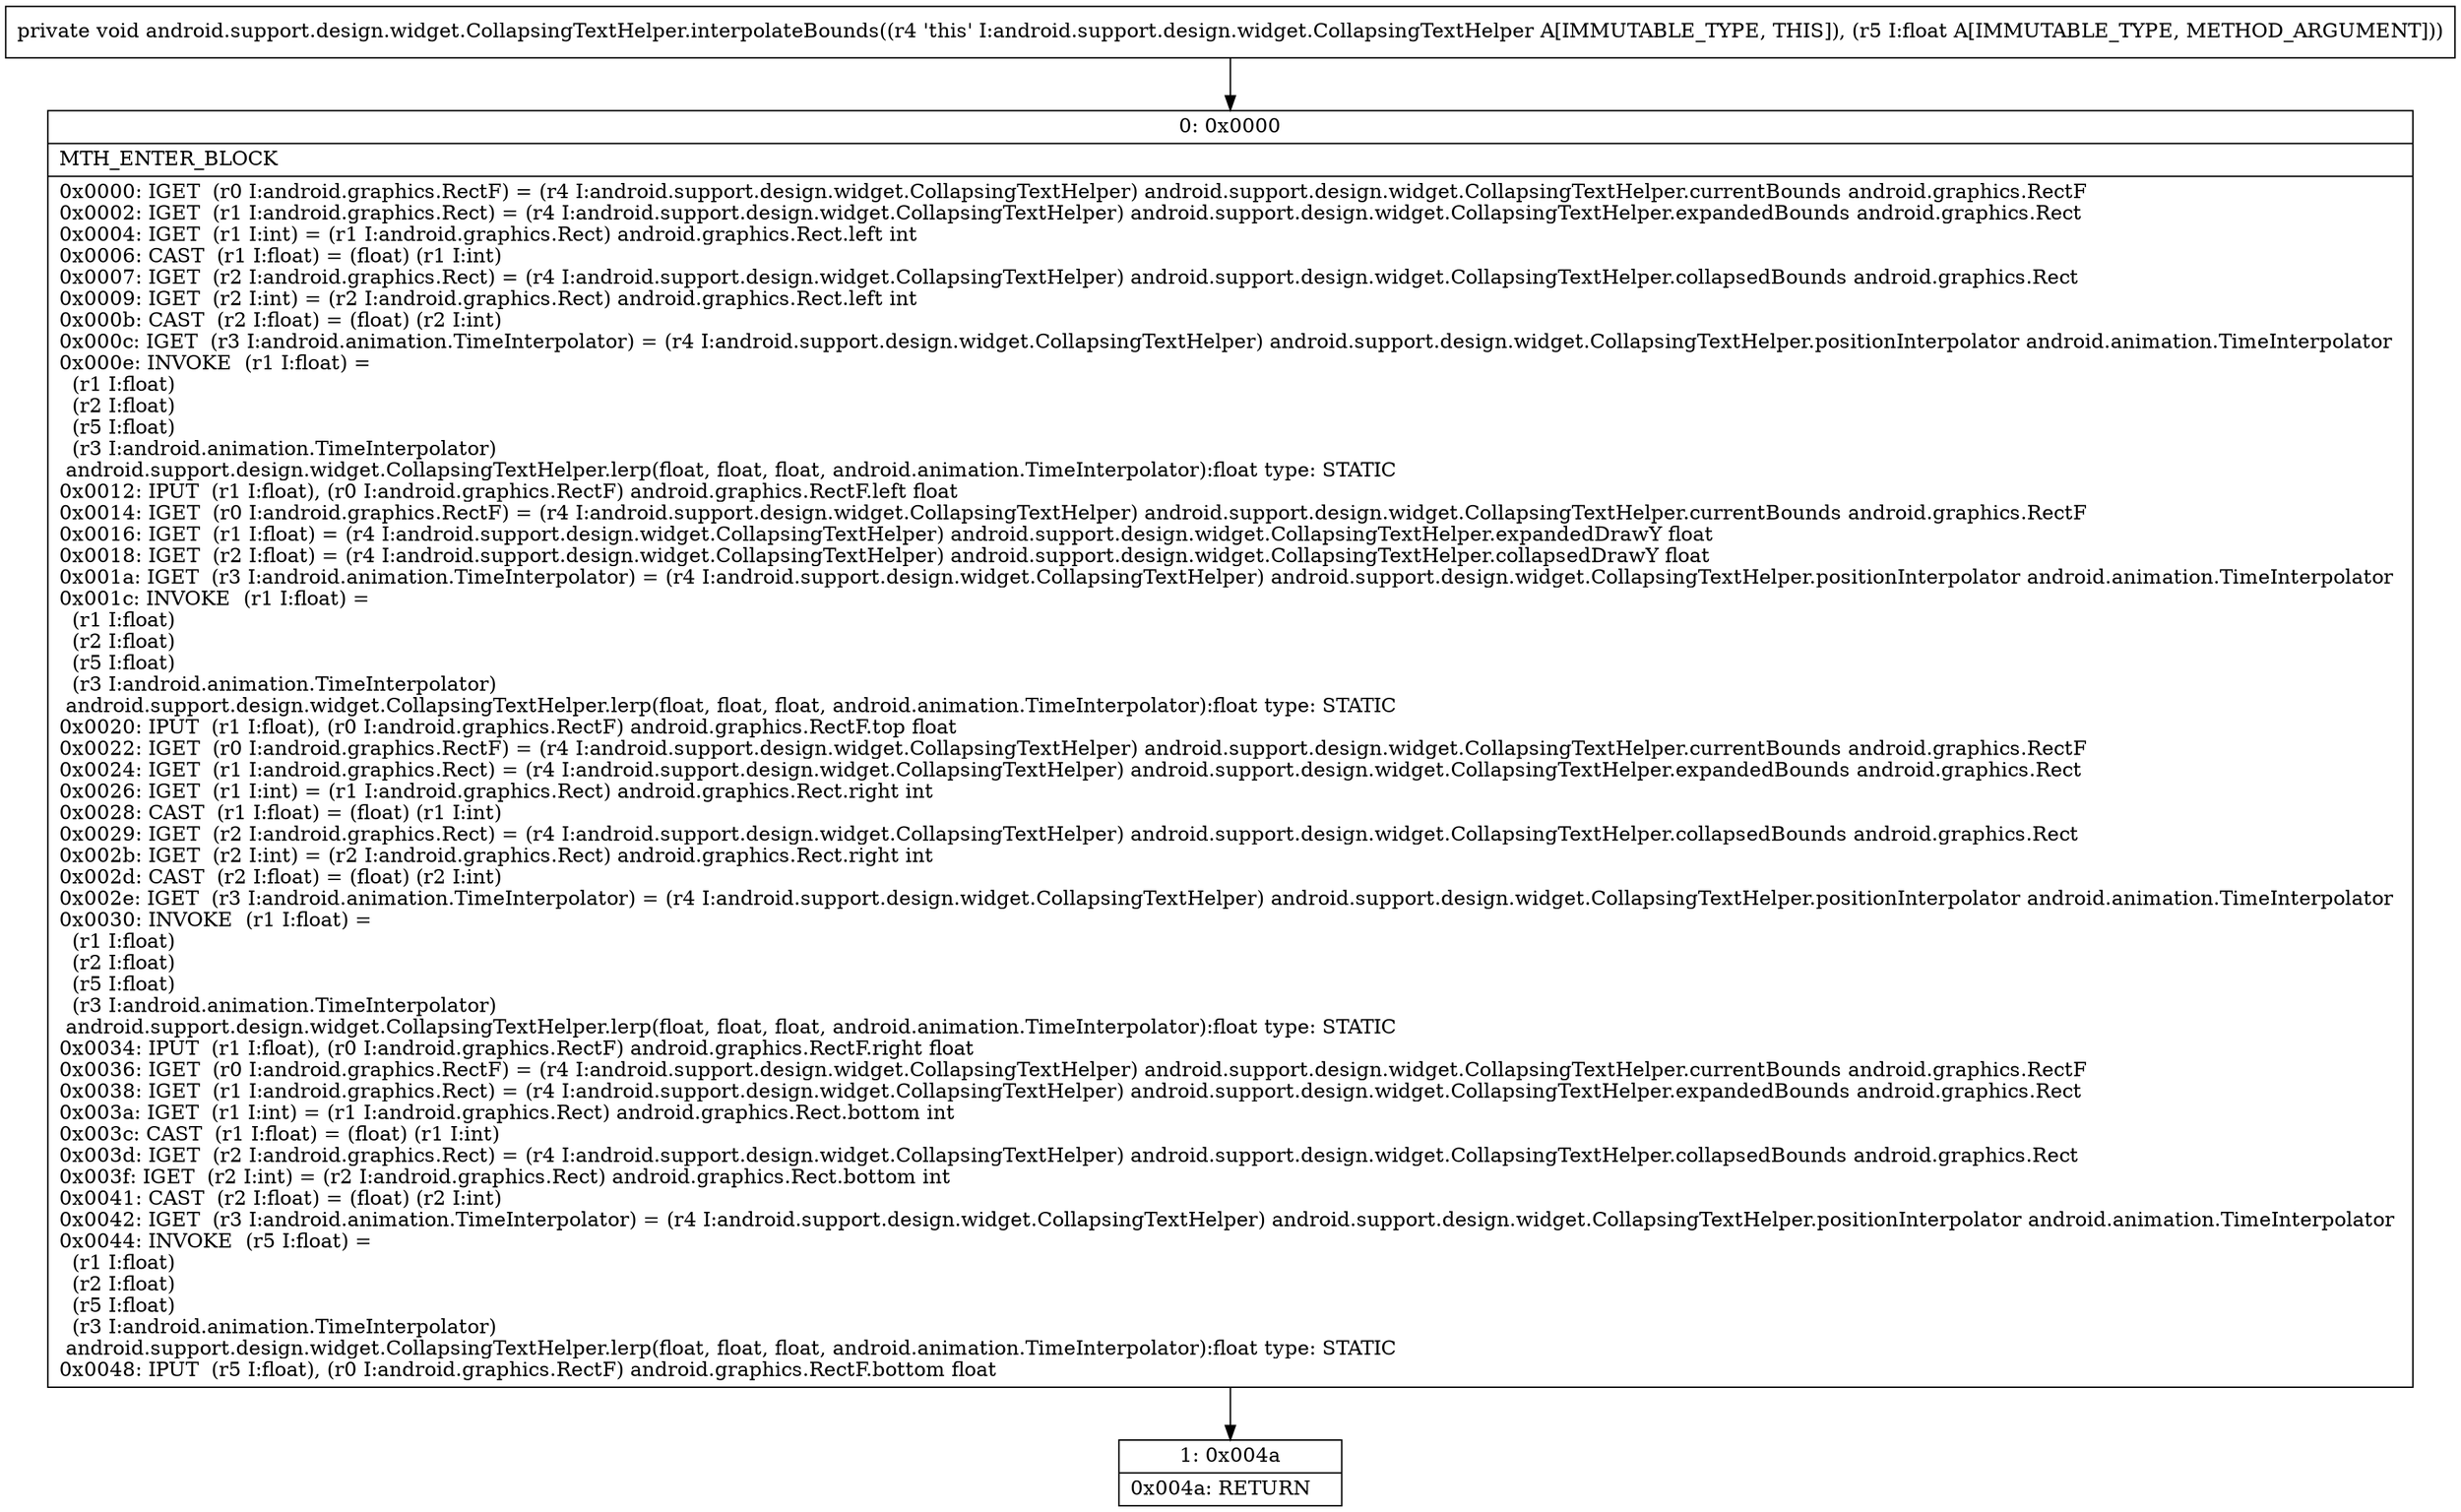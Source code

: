 digraph "CFG forandroid.support.design.widget.CollapsingTextHelper.interpolateBounds(F)V" {
Node_0 [shape=record,label="{0\:\ 0x0000|MTH_ENTER_BLOCK\l|0x0000: IGET  (r0 I:android.graphics.RectF) = (r4 I:android.support.design.widget.CollapsingTextHelper) android.support.design.widget.CollapsingTextHelper.currentBounds android.graphics.RectF \l0x0002: IGET  (r1 I:android.graphics.Rect) = (r4 I:android.support.design.widget.CollapsingTextHelper) android.support.design.widget.CollapsingTextHelper.expandedBounds android.graphics.Rect \l0x0004: IGET  (r1 I:int) = (r1 I:android.graphics.Rect) android.graphics.Rect.left int \l0x0006: CAST  (r1 I:float) = (float) (r1 I:int) \l0x0007: IGET  (r2 I:android.graphics.Rect) = (r4 I:android.support.design.widget.CollapsingTextHelper) android.support.design.widget.CollapsingTextHelper.collapsedBounds android.graphics.Rect \l0x0009: IGET  (r2 I:int) = (r2 I:android.graphics.Rect) android.graphics.Rect.left int \l0x000b: CAST  (r2 I:float) = (float) (r2 I:int) \l0x000c: IGET  (r3 I:android.animation.TimeInterpolator) = (r4 I:android.support.design.widget.CollapsingTextHelper) android.support.design.widget.CollapsingTextHelper.positionInterpolator android.animation.TimeInterpolator \l0x000e: INVOKE  (r1 I:float) = \l  (r1 I:float)\l  (r2 I:float)\l  (r5 I:float)\l  (r3 I:android.animation.TimeInterpolator)\l android.support.design.widget.CollapsingTextHelper.lerp(float, float, float, android.animation.TimeInterpolator):float type: STATIC \l0x0012: IPUT  (r1 I:float), (r0 I:android.graphics.RectF) android.graphics.RectF.left float \l0x0014: IGET  (r0 I:android.graphics.RectF) = (r4 I:android.support.design.widget.CollapsingTextHelper) android.support.design.widget.CollapsingTextHelper.currentBounds android.graphics.RectF \l0x0016: IGET  (r1 I:float) = (r4 I:android.support.design.widget.CollapsingTextHelper) android.support.design.widget.CollapsingTextHelper.expandedDrawY float \l0x0018: IGET  (r2 I:float) = (r4 I:android.support.design.widget.CollapsingTextHelper) android.support.design.widget.CollapsingTextHelper.collapsedDrawY float \l0x001a: IGET  (r3 I:android.animation.TimeInterpolator) = (r4 I:android.support.design.widget.CollapsingTextHelper) android.support.design.widget.CollapsingTextHelper.positionInterpolator android.animation.TimeInterpolator \l0x001c: INVOKE  (r1 I:float) = \l  (r1 I:float)\l  (r2 I:float)\l  (r5 I:float)\l  (r3 I:android.animation.TimeInterpolator)\l android.support.design.widget.CollapsingTextHelper.lerp(float, float, float, android.animation.TimeInterpolator):float type: STATIC \l0x0020: IPUT  (r1 I:float), (r0 I:android.graphics.RectF) android.graphics.RectF.top float \l0x0022: IGET  (r0 I:android.graphics.RectF) = (r4 I:android.support.design.widget.CollapsingTextHelper) android.support.design.widget.CollapsingTextHelper.currentBounds android.graphics.RectF \l0x0024: IGET  (r1 I:android.graphics.Rect) = (r4 I:android.support.design.widget.CollapsingTextHelper) android.support.design.widget.CollapsingTextHelper.expandedBounds android.graphics.Rect \l0x0026: IGET  (r1 I:int) = (r1 I:android.graphics.Rect) android.graphics.Rect.right int \l0x0028: CAST  (r1 I:float) = (float) (r1 I:int) \l0x0029: IGET  (r2 I:android.graphics.Rect) = (r4 I:android.support.design.widget.CollapsingTextHelper) android.support.design.widget.CollapsingTextHelper.collapsedBounds android.graphics.Rect \l0x002b: IGET  (r2 I:int) = (r2 I:android.graphics.Rect) android.graphics.Rect.right int \l0x002d: CAST  (r2 I:float) = (float) (r2 I:int) \l0x002e: IGET  (r3 I:android.animation.TimeInterpolator) = (r4 I:android.support.design.widget.CollapsingTextHelper) android.support.design.widget.CollapsingTextHelper.positionInterpolator android.animation.TimeInterpolator \l0x0030: INVOKE  (r1 I:float) = \l  (r1 I:float)\l  (r2 I:float)\l  (r5 I:float)\l  (r3 I:android.animation.TimeInterpolator)\l android.support.design.widget.CollapsingTextHelper.lerp(float, float, float, android.animation.TimeInterpolator):float type: STATIC \l0x0034: IPUT  (r1 I:float), (r0 I:android.graphics.RectF) android.graphics.RectF.right float \l0x0036: IGET  (r0 I:android.graphics.RectF) = (r4 I:android.support.design.widget.CollapsingTextHelper) android.support.design.widget.CollapsingTextHelper.currentBounds android.graphics.RectF \l0x0038: IGET  (r1 I:android.graphics.Rect) = (r4 I:android.support.design.widget.CollapsingTextHelper) android.support.design.widget.CollapsingTextHelper.expandedBounds android.graphics.Rect \l0x003a: IGET  (r1 I:int) = (r1 I:android.graphics.Rect) android.graphics.Rect.bottom int \l0x003c: CAST  (r1 I:float) = (float) (r1 I:int) \l0x003d: IGET  (r2 I:android.graphics.Rect) = (r4 I:android.support.design.widget.CollapsingTextHelper) android.support.design.widget.CollapsingTextHelper.collapsedBounds android.graphics.Rect \l0x003f: IGET  (r2 I:int) = (r2 I:android.graphics.Rect) android.graphics.Rect.bottom int \l0x0041: CAST  (r2 I:float) = (float) (r2 I:int) \l0x0042: IGET  (r3 I:android.animation.TimeInterpolator) = (r4 I:android.support.design.widget.CollapsingTextHelper) android.support.design.widget.CollapsingTextHelper.positionInterpolator android.animation.TimeInterpolator \l0x0044: INVOKE  (r5 I:float) = \l  (r1 I:float)\l  (r2 I:float)\l  (r5 I:float)\l  (r3 I:android.animation.TimeInterpolator)\l android.support.design.widget.CollapsingTextHelper.lerp(float, float, float, android.animation.TimeInterpolator):float type: STATIC \l0x0048: IPUT  (r5 I:float), (r0 I:android.graphics.RectF) android.graphics.RectF.bottom float \l}"];
Node_1 [shape=record,label="{1\:\ 0x004a|0x004a: RETURN   \l}"];
MethodNode[shape=record,label="{private void android.support.design.widget.CollapsingTextHelper.interpolateBounds((r4 'this' I:android.support.design.widget.CollapsingTextHelper A[IMMUTABLE_TYPE, THIS]), (r5 I:float A[IMMUTABLE_TYPE, METHOD_ARGUMENT])) }"];
MethodNode -> Node_0;
Node_0 -> Node_1;
}

